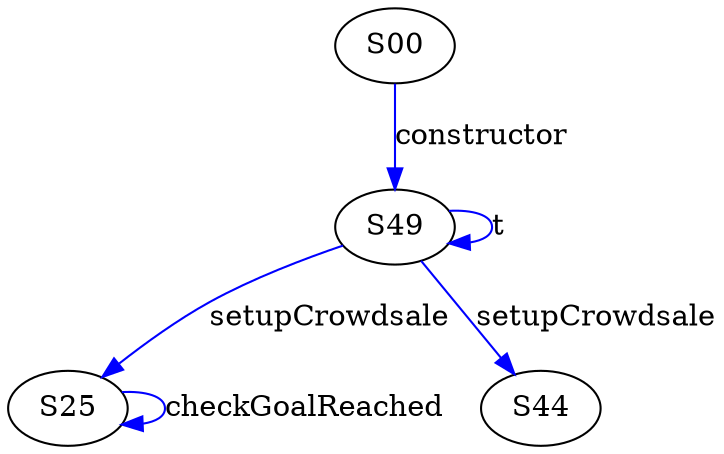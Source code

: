 digraph {

S00->S49 [label="constructor", style="", color="blue"]
S49->S25 [label="setupCrowdsale", style="", color="blue"]
S49->S44 [label="setupCrowdsale", style="", color="blue"]
S25->S25 [label="checkGoalReached", style="", color="blue"]
S49->S49 [label="t", style="", color="blue"]
}